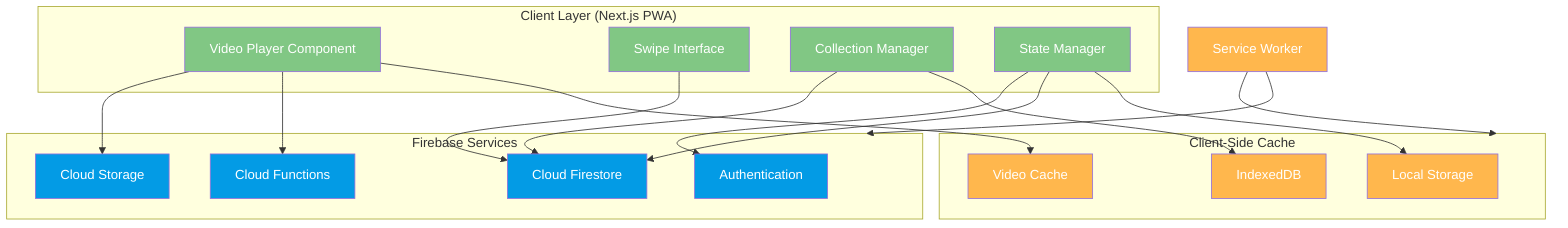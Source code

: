 flowchart TB
    subgraph Client ["Client Layer (Next.js PWA)"]
        VP[Video Player Component]
        SI[Swipe Interface]
        CM[Collection Manager]
        SM[State Manager]
    end

    subgraph Firebase ["Firebase Services"]
        direction TB
        Auth[Authentication]
        FS[Cloud Firestore]
        Storage[Cloud Storage]
        Functions[Cloud Functions]
    end

    subgraph Cache ["Client-Side Cache"]
        IndexDB[IndexedDB]
        LocalStorage[Local Storage]
        VideoCache[Video Cache]
    end

    %% Client to Firebase connections
    VP --> Storage
    VP --> Functions
    SI --> FS
    CM --> FS
    SM --> Auth
    SM --> FS

    %% Cache connections
    VP --> VideoCache
    CM --> IndexDB
    SM --> LocalStorage

    %% Service Worker
    SW[Service Worker] --> Cache
    SW --> Firebase

    classDef firebase fill:#039BE5,color:white
    classDef client fill:#81C784,color:white
    classDef cache fill:#FFB74D,color:white
    class Auth,FS,Storage,Functions firebase
    class VP,SI,CM,SM client
    class IndexDB,LocalStorage,VideoCache,SW cache